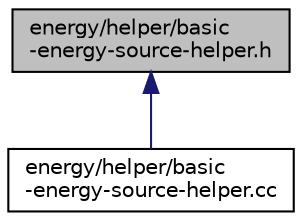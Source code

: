 digraph "energy/helper/basic-energy-source-helper.h"
{
  edge [fontname="Helvetica",fontsize="10",labelfontname="Helvetica",labelfontsize="10"];
  node [fontname="Helvetica",fontsize="10",shape=record];
  Node1 [label="energy/helper/basic\l-energy-source-helper.h",height=0.2,width=0.4,color="black", fillcolor="grey75", style="filled", fontcolor="black"];
  Node1 -> Node2 [dir="back",color="midnightblue",fontsize="10",style="solid"];
  Node2 [label="energy/helper/basic\l-energy-source-helper.cc",height=0.2,width=0.4,color="black", fillcolor="white", style="filled",URL="$d5/d07/basic-energy-source-helper_8cc.html"];
}

